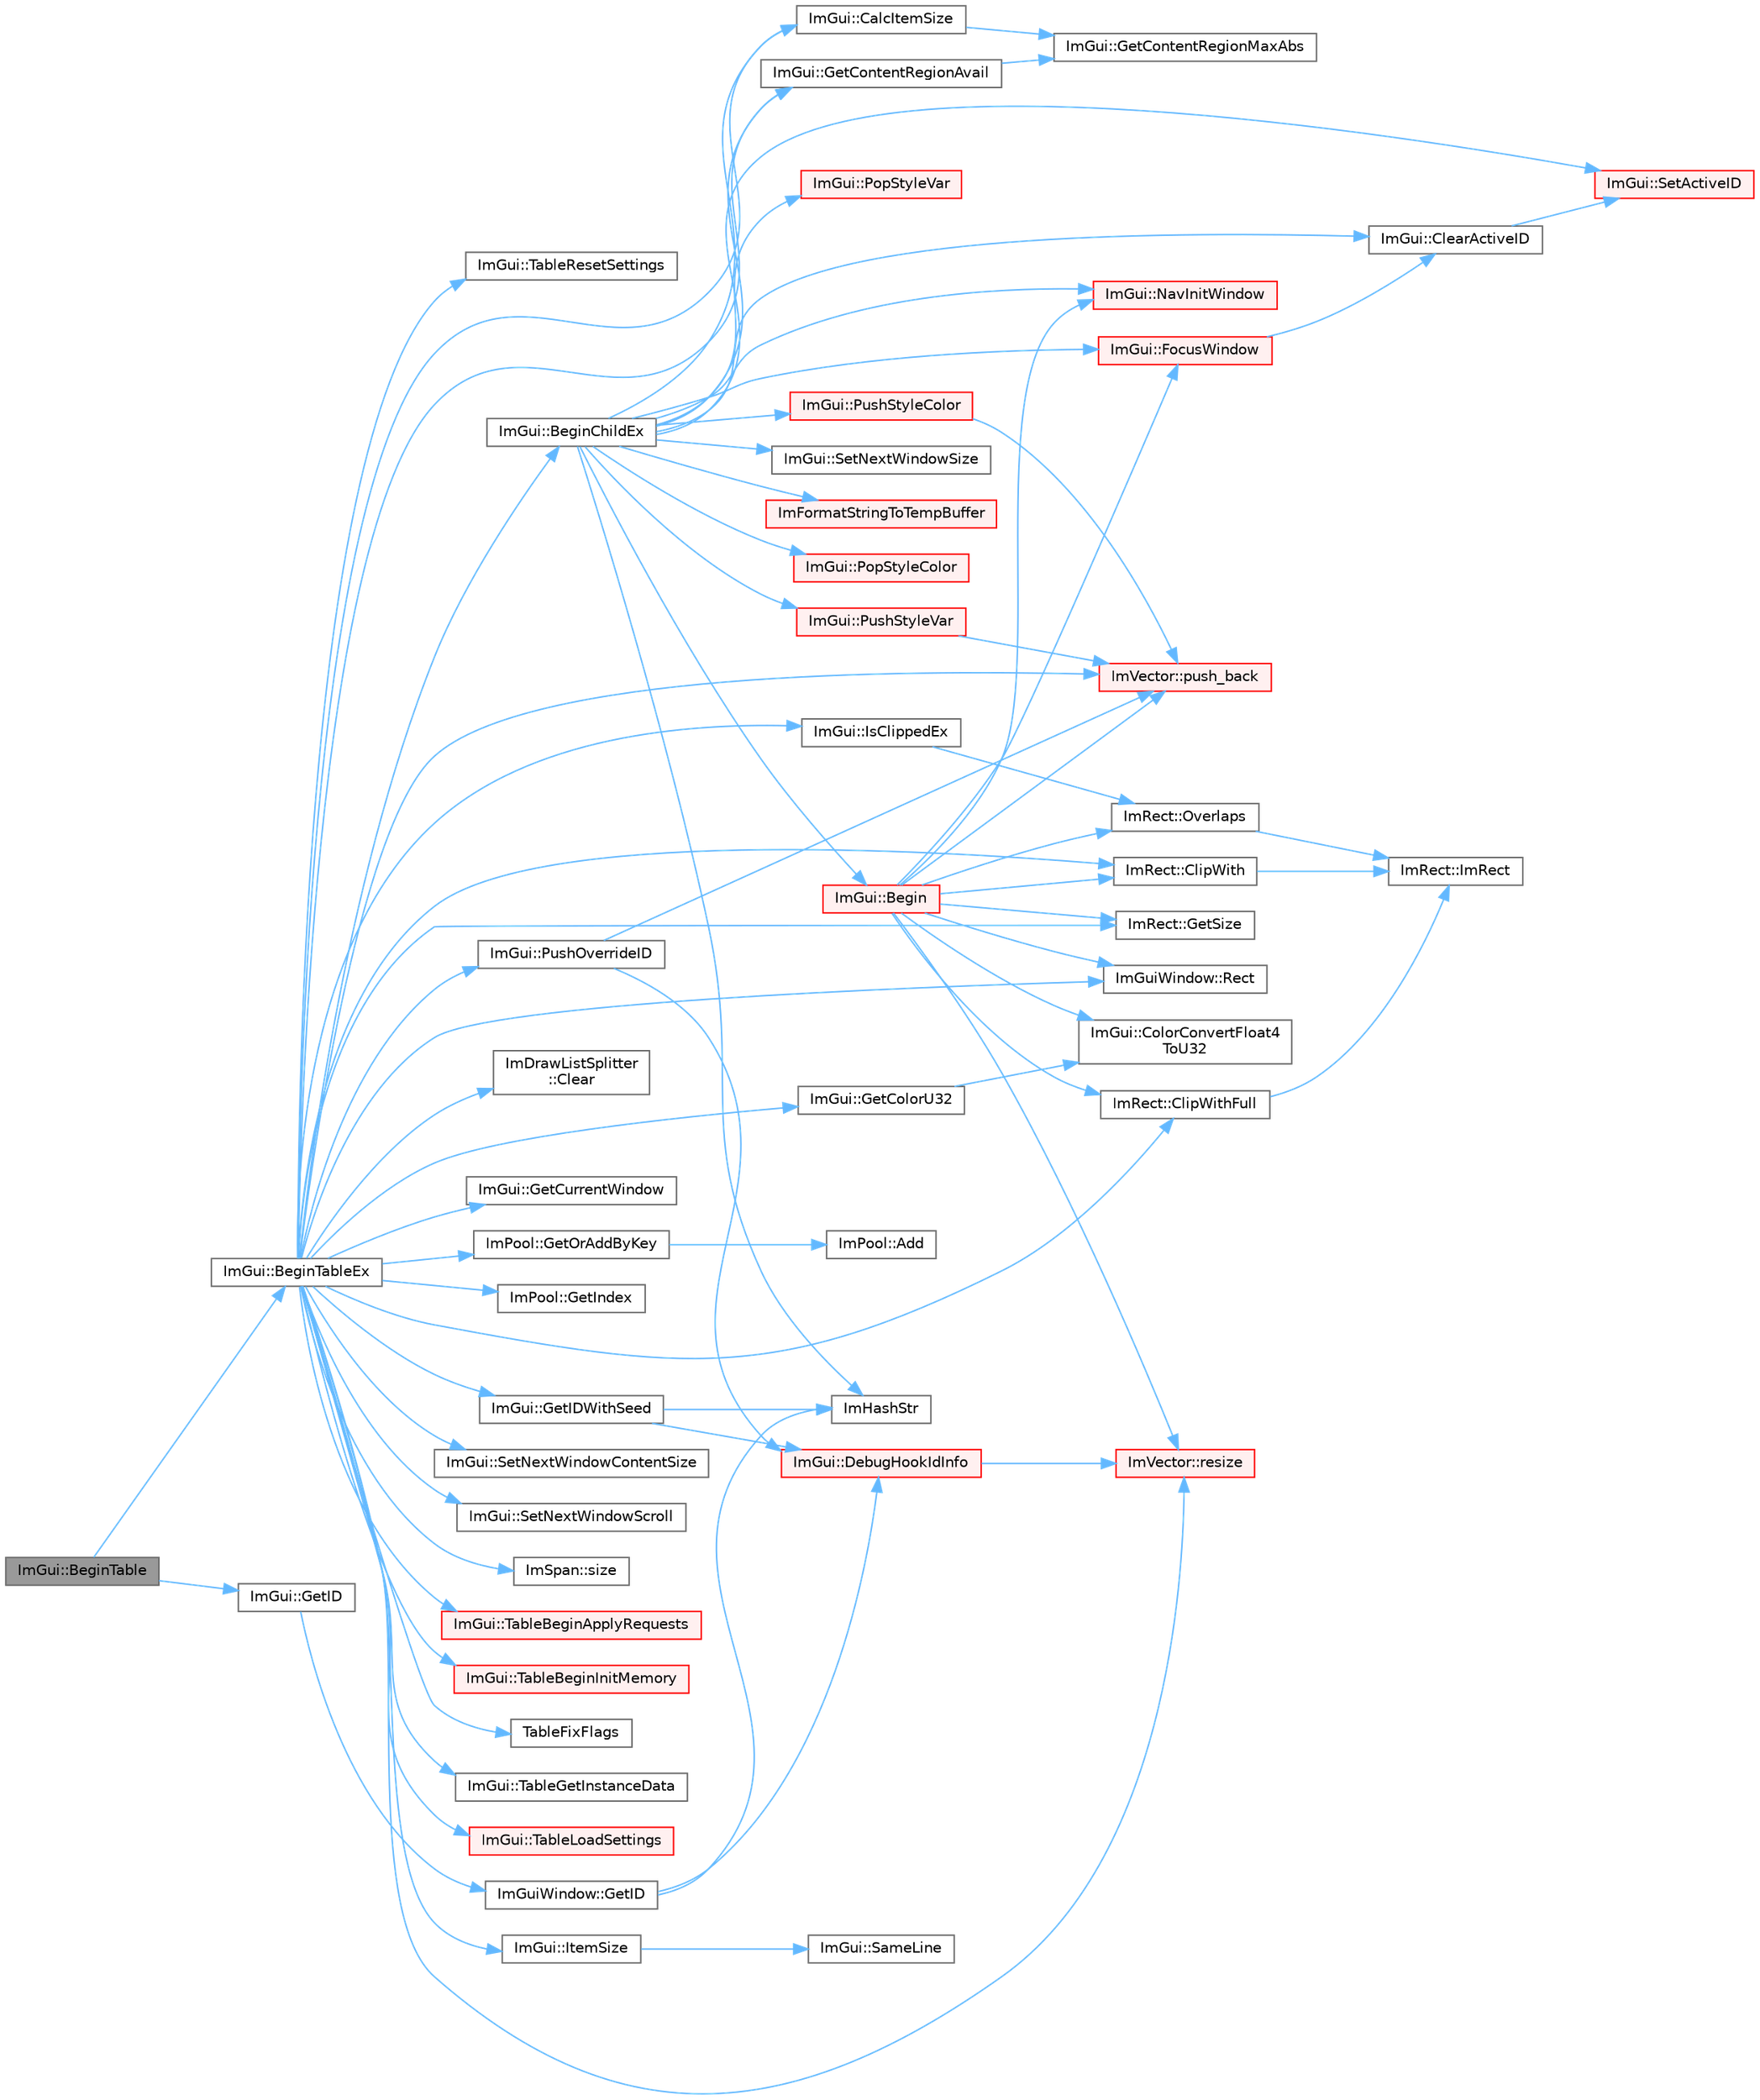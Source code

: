 digraph "ImGui::BeginTable"
{
 // LATEX_PDF_SIZE
  bgcolor="transparent";
  edge [fontname=Helvetica,fontsize=10,labelfontname=Helvetica,labelfontsize=10];
  node [fontname=Helvetica,fontsize=10,shape=box,height=0.2,width=0.4];
  rankdir="LR";
  Node1 [id="Node000001",label="ImGui::BeginTable",height=0.2,width=0.4,color="gray40", fillcolor="grey60", style="filled", fontcolor="black",tooltip=" "];
  Node1 -> Node2 [id="edge1_Node000001_Node000002",color="steelblue1",style="solid",tooltip=" "];
  Node2 [id="Node000002",label="ImGui::BeginTableEx",height=0.2,width=0.4,color="grey40", fillcolor="white", style="filled",URL="$namespace_im_gui.html#a28046a30716afeb7738a82a5b19044ca",tooltip=" "];
  Node2 -> Node3 [id="edge2_Node000002_Node000003",color="steelblue1",style="solid",tooltip=" "];
  Node3 [id="Node000003",label="ImGui::BeginChildEx",height=0.2,width=0.4,color="grey40", fillcolor="white", style="filled",URL="$namespace_im_gui.html#ac36ecce0443f0b45a48484d85f653ae2",tooltip=" "];
  Node3 -> Node4 [id="edge3_Node000003_Node000004",color="steelblue1",style="solid",tooltip=" "];
  Node4 [id="Node000004",label="ImGui::Begin",height=0.2,width=0.4,color="red", fillcolor="#FFF0F0", style="filled",URL="$namespace_im_gui.html#a581e58db0bc930bafa4a5d23093a2b99",tooltip=" "];
  Node4 -> Node8 [id="edge4_Node000004_Node000008",color="steelblue1",style="solid",tooltip=" "];
  Node8 [id="Node000008",label="ImRect::ClipWith",height=0.2,width=0.4,color="grey40", fillcolor="white", style="filled",URL="$struct_im_rect.html#ac02d5cf6ce0358aea9ed9df43d368f3f",tooltip=" "];
  Node8 -> Node9 [id="edge5_Node000008_Node000009",color="steelblue1",style="solid",tooltip=" "];
  Node9 [id="Node000009",label="ImRect::ImRect",height=0.2,width=0.4,color="grey40", fillcolor="white", style="filled",URL="$struct_im_rect.html#a1e9548c8a334dfd32eaf4d399aa740e9",tooltip=" "];
  Node4 -> Node10 [id="edge6_Node000004_Node000010",color="steelblue1",style="solid",tooltip=" "];
  Node10 [id="Node000010",label="ImRect::ClipWithFull",height=0.2,width=0.4,color="grey40", fillcolor="white", style="filled",URL="$struct_im_rect.html#a32a5aaca4161b5ffa3f352d293a449ff",tooltip=" "];
  Node10 -> Node9 [id="edge7_Node000010_Node000009",color="steelblue1",style="solid",tooltip=" "];
  Node4 -> Node11 [id="edge8_Node000004_Node000011",color="steelblue1",style="solid",tooltip=" "];
  Node11 [id="Node000011",label="ImGui::ColorConvertFloat4\lToU32",height=0.2,width=0.4,color="grey40", fillcolor="white", style="filled",URL="$namespace_im_gui.html#abe2691de0b1a71c774ab24cc91564a94",tooltip=" "];
  Node4 -> Node39 [id="edge9_Node000004_Node000039",color="steelblue1",style="solid",tooltip=" "];
  Node39 [id="Node000039",label="ImGui::FocusWindow",height=0.2,width=0.4,color="red", fillcolor="#FFF0F0", style="filled",URL="$namespace_im_gui.html#a27aa6f2f3aa11778c6d023b1b223f262",tooltip=" "];
  Node39 -> Node46 [id="edge10_Node000039_Node000046",color="steelblue1",style="solid",tooltip=" "];
  Node46 [id="Node000046",label="ImGui::ClearActiveID",height=0.2,width=0.4,color="grey40", fillcolor="white", style="filled",URL="$namespace_im_gui.html#a17ff60ad1e2669130ac38a04d16eb354",tooltip=" "];
  Node46 -> Node47 [id="edge11_Node000046_Node000047",color="steelblue1",style="solid",tooltip=" "];
  Node47 [id="Node000047",label="ImGui::SetActiveID",height=0.2,width=0.4,color="red", fillcolor="#FFF0F0", style="filled",URL="$namespace_im_gui.html#a27b8ace13a8c421ee8405f0cbebe4ead",tooltip=" "];
  Node4 -> Node62 [id="edge12_Node000004_Node000062",color="steelblue1",style="solid",tooltip=" "];
  Node62 [id="Node000062",label="ImRect::GetSize",height=0.2,width=0.4,color="grey40", fillcolor="white", style="filled",URL="$struct_im_rect.html#ae459d9c50003058cfb34519a571aaf33",tooltip=" "];
  Node4 -> Node71 [id="edge13_Node000004_Node000071",color="steelblue1",style="solid",tooltip=" "];
  Node71 [id="Node000071",label="ImGui::NavInitWindow",height=0.2,width=0.4,color="red", fillcolor="#FFF0F0", style="filled",URL="$namespace_im_gui.html#ae46a79d836c4b223c7030ea432e3ec15",tooltip=" "];
  Node4 -> Node74 [id="edge14_Node000004_Node000074",color="steelblue1",style="solid",tooltip=" "];
  Node74 [id="Node000074",label="ImRect::Overlaps",height=0.2,width=0.4,color="grey40", fillcolor="white", style="filled",URL="$struct_im_rect.html#a0af3bade3781e5e7c6afdf71ccfb0d43",tooltip=" "];
  Node74 -> Node9 [id="edge15_Node000074_Node000009",color="steelblue1",style="solid",tooltip=" "];
  Node4 -> Node58 [id="edge16_Node000004_Node000058",color="steelblue1",style="solid",tooltip=" "];
  Node58 [id="Node000058",label="ImVector::push_back",height=0.2,width=0.4,color="red", fillcolor="#FFF0F0", style="filled",URL="$struct_im_vector.html#aab5df48e0711a48bd12f3206e08c4108",tooltip=" "];
  Node4 -> Node82 [id="edge17_Node000004_Node000082",color="steelblue1",style="solid",tooltip=" "];
  Node82 [id="Node000082",label="ImGuiWindow::Rect",height=0.2,width=0.4,color="grey40", fillcolor="white", style="filled",URL="$struct_im_gui_window.html#a147da28bf5d167cbe0a363c4a578dea1",tooltip=" "];
  Node4 -> Node49 [id="edge18_Node000004_Node000049",color="steelblue1",style="solid",tooltip=" "];
  Node49 [id="Node000049",label="ImVector::resize",height=0.2,width=0.4,color="red", fillcolor="#FFF0F0", style="filled",URL="$struct_im_vector.html#ac371dd62e56ae486b1a5038cf07eee56",tooltip=" "];
  Node3 -> Node95 [id="edge19_Node000003_Node000095",color="steelblue1",style="solid",tooltip=" "];
  Node95 [id="Node000095",label="ImGui::CalcItemSize",height=0.2,width=0.4,color="grey40", fillcolor="white", style="filled",URL="$namespace_im_gui.html#acaef0497f7982dd98bf215e50129cd9b",tooltip=" "];
  Node95 -> Node96 [id="edge20_Node000095_Node000096",color="steelblue1",style="solid",tooltip=" "];
  Node96 [id="Node000096",label="ImGui::GetContentRegionMaxAbs",height=0.2,width=0.4,color="grey40", fillcolor="white", style="filled",URL="$namespace_im_gui.html#adc4d9b0d735ffae1f1598c4df038024c",tooltip=" "];
  Node3 -> Node46 [id="edge21_Node000003_Node000046",color="steelblue1",style="solid",tooltip=" "];
  Node3 -> Node39 [id="edge22_Node000003_Node000039",color="steelblue1",style="solid",tooltip=" "];
  Node3 -> Node97 [id="edge23_Node000003_Node000097",color="steelblue1",style="solid",tooltip=" "];
  Node97 [id="Node000097",label="ImGui::GetContentRegionAvail",height=0.2,width=0.4,color="grey40", fillcolor="white", style="filled",URL="$namespace_im_gui.html#a410c8e19b2fea8b52746ca11b3930301",tooltip=" "];
  Node97 -> Node96 [id="edge24_Node000097_Node000096",color="steelblue1",style="solid",tooltip=" "];
  Node3 -> Node98 [id="edge25_Node000003_Node000098",color="steelblue1",style="solid",tooltip=" "];
  Node98 [id="Node000098",label="ImFormatStringToTempBuffer",height=0.2,width=0.4,color="red", fillcolor="#FFF0F0", style="filled",URL="$imgui_8cpp.html#a4f6d9c1be5c114ebb7b9400d2747bd37",tooltip=" "];
  Node3 -> Node38 [id="edge26_Node000003_Node000038",color="steelblue1",style="solid",tooltip=" "];
  Node38 [id="Node000038",label="ImHashStr",height=0.2,width=0.4,color="grey40", fillcolor="white", style="filled",URL="$imgui_8cpp.html#ab6659b5d67f7a3369e099ce890e12223",tooltip=" "];
  Node3 -> Node71 [id="edge27_Node000003_Node000071",color="steelblue1",style="solid",tooltip=" "];
  Node3 -> Node101 [id="edge28_Node000003_Node000101",color="steelblue1",style="solid",tooltip=" "];
  Node101 [id="Node000101",label="ImGui::PopStyleColor",height=0.2,width=0.4,color="red", fillcolor="#FFF0F0", style="filled",URL="$namespace_im_gui.html#a9795f730b4043a98b6254738d86efcdc",tooltip=" "];
  Node3 -> Node103 [id="edge29_Node000003_Node000103",color="steelblue1",style="solid",tooltip=" "];
  Node103 [id="Node000103",label="ImGui::PopStyleVar",height=0.2,width=0.4,color="red", fillcolor="#FFF0F0", style="filled",URL="$namespace_im_gui.html#a14116e57d81e326adef2a702e65781d4",tooltip=" "];
  Node3 -> Node106 [id="edge30_Node000003_Node000106",color="steelblue1",style="solid",tooltip=" "];
  Node106 [id="Node000106",label="ImGui::PushStyleColor",height=0.2,width=0.4,color="red", fillcolor="#FFF0F0", style="filled",URL="$namespace_im_gui.html#a77ee84afb636e05eb4b2d6eeddcc2aa8",tooltip=" "];
  Node106 -> Node58 [id="edge31_Node000106_Node000058",color="steelblue1",style="solid",tooltip=" "];
  Node3 -> Node108 [id="edge32_Node000003_Node000108",color="steelblue1",style="solid",tooltip=" "];
  Node108 [id="Node000108",label="ImGui::PushStyleVar",height=0.2,width=0.4,color="red", fillcolor="#FFF0F0", style="filled",URL="$namespace_im_gui.html#aab3f43009094462cf2a5eb554785949b",tooltip=" "];
  Node108 -> Node58 [id="edge33_Node000108_Node000058",color="steelblue1",style="solid",tooltip=" "];
  Node3 -> Node47 [id="edge34_Node000003_Node000047",color="steelblue1",style="solid",tooltip=" "];
  Node3 -> Node109 [id="edge35_Node000003_Node000109",color="steelblue1",style="solid",tooltip=" "];
  Node109 [id="Node000109",label="ImGui::SetNextWindowSize",height=0.2,width=0.4,color="grey40", fillcolor="white", style="filled",URL="$namespace_im_gui.html#ab33717bb71ef5e393ae18656fc6b229d",tooltip=" "];
  Node2 -> Node95 [id="edge36_Node000002_Node000095",color="steelblue1",style="solid",tooltip=" "];
  Node2 -> Node110 [id="edge37_Node000002_Node000110",color="steelblue1",style="solid",tooltip=" "];
  Node110 [id="Node000110",label="ImDrawListSplitter\l::Clear",height=0.2,width=0.4,color="grey40", fillcolor="white", style="filled",URL="$struct_im_draw_list_splitter.html#ac6865e5a2f180419fa282b681bf08c9c",tooltip=" "];
  Node2 -> Node8 [id="edge38_Node000002_Node000008",color="steelblue1",style="solid",tooltip=" "];
  Node2 -> Node10 [id="edge39_Node000002_Node000010",color="steelblue1",style="solid",tooltip=" "];
  Node2 -> Node111 [id="edge40_Node000002_Node000111",color="steelblue1",style="solid",tooltip=" "];
  Node111 [id="Node000111",label="ImGui::GetColorU32",height=0.2,width=0.4,color="grey40", fillcolor="white", style="filled",URL="$namespace_im_gui.html#a0de2d9bd347d9866511eb8d014e62556",tooltip=" "];
  Node111 -> Node11 [id="edge41_Node000111_Node000011",color="steelblue1",style="solid",tooltip=" "];
  Node2 -> Node97 [id="edge42_Node000002_Node000097",color="steelblue1",style="solid",tooltip=" "];
  Node2 -> Node76 [id="edge43_Node000002_Node000076",color="steelblue1",style="solid",tooltip=" "];
  Node76 [id="Node000076",label="ImGui::GetCurrentWindow",height=0.2,width=0.4,color="grey40", fillcolor="white", style="filled",URL="$namespace_im_gui.html#ac452417b5004ca16a814a72cff153526",tooltip=" "];
  Node2 -> Node112 [id="edge44_Node000002_Node000112",color="steelblue1",style="solid",tooltip=" "];
  Node112 [id="Node000112",label="ImGui::GetIDWithSeed",height=0.2,width=0.4,color="grey40", fillcolor="white", style="filled",URL="$namespace_im_gui.html#ab3bf101308fe641abc549bda537158f5",tooltip=" "];
  Node112 -> Node113 [id="edge45_Node000112_Node000113",color="steelblue1",style="solid",tooltip=" "];
  Node113 [id="Node000113",label="ImGui::DebugHookIdInfo",height=0.2,width=0.4,color="red", fillcolor="#FFF0F0", style="filled",URL="$namespace_im_gui.html#a5487269f4cb9fb809fd3e797411ed2d7",tooltip=" "];
  Node113 -> Node49 [id="edge46_Node000113_Node000049",color="steelblue1",style="solid",tooltip=" "];
  Node112 -> Node38 [id="edge47_Node000112_Node000038",color="steelblue1",style="solid",tooltip=" "];
  Node2 -> Node115 [id="edge48_Node000002_Node000115",color="steelblue1",style="solid",tooltip=" "];
  Node115 [id="Node000115",label="ImPool::GetIndex",height=0.2,width=0.4,color="grey40", fillcolor="white", style="filled",URL="$struct_im_pool.html#a3e683876ebd44c7f6f098851ee522870",tooltip=" "];
  Node2 -> Node116 [id="edge49_Node000002_Node000116",color="steelblue1",style="solid",tooltip=" "];
  Node116 [id="Node000116",label="ImPool::GetOrAddByKey",height=0.2,width=0.4,color="grey40", fillcolor="white", style="filled",URL="$struct_im_pool.html#a47973a2eac8e4c06ef369ac02d23f4e5",tooltip=" "];
  Node116 -> Node117 [id="edge50_Node000116_Node000117",color="steelblue1",style="solid",tooltip=" "];
  Node117 [id="Node000117",label="ImPool::Add",height=0.2,width=0.4,color="grey40", fillcolor="white", style="filled",URL="$struct_im_pool.html#a39f9b742304d164c4298031537c1b09c",tooltip=" "];
  Node2 -> Node62 [id="edge51_Node000002_Node000062",color="steelblue1",style="solid",tooltip=" "];
  Node2 -> Node118 [id="edge52_Node000002_Node000118",color="steelblue1",style="solid",tooltip=" "];
  Node118 [id="Node000118",label="ImGui::IsClippedEx",height=0.2,width=0.4,color="grey40", fillcolor="white", style="filled",URL="$namespace_im_gui.html#a7c21c85f5c95aa4ce6c2bd28bb980d44",tooltip=" "];
  Node118 -> Node74 [id="edge53_Node000118_Node000074",color="steelblue1",style="solid",tooltip=" "];
  Node2 -> Node119 [id="edge54_Node000002_Node000119",color="steelblue1",style="solid",tooltip=" "];
  Node119 [id="Node000119",label="ImGui::ItemSize",height=0.2,width=0.4,color="grey40", fillcolor="white", style="filled",URL="$namespace_im_gui.html#aeeb1ec6ae6548173dbf813e7df538c48",tooltip=" "];
  Node119 -> Node120 [id="edge55_Node000119_Node000120",color="steelblue1",style="solid",tooltip=" "];
  Node120 [id="Node000120",label="ImGui::SameLine",height=0.2,width=0.4,color="grey40", fillcolor="white", style="filled",URL="$namespace_im_gui.html#a2991c91e94f3b77a0c3411f4f3aa348e",tooltip=" "];
  Node2 -> Node58 [id="edge56_Node000002_Node000058",color="steelblue1",style="solid",tooltip=" "];
  Node2 -> Node121 [id="edge57_Node000002_Node000121",color="steelblue1",style="solid",tooltip=" "];
  Node121 [id="Node000121",label="ImGui::PushOverrideID",height=0.2,width=0.4,color="grey40", fillcolor="white", style="filled",URL="$namespace_im_gui.html#acff64eb876d279cfe1cc6129ccd19930",tooltip=" "];
  Node121 -> Node113 [id="edge58_Node000121_Node000113",color="steelblue1",style="solid",tooltip=" "];
  Node121 -> Node58 [id="edge59_Node000121_Node000058",color="steelblue1",style="solid",tooltip=" "];
  Node2 -> Node82 [id="edge60_Node000002_Node000082",color="steelblue1",style="solid",tooltip=" "];
  Node2 -> Node49 [id="edge61_Node000002_Node000049",color="steelblue1",style="solid",tooltip=" "];
  Node2 -> Node122 [id="edge62_Node000002_Node000122",color="steelblue1",style="solid",tooltip=" "];
  Node122 [id="Node000122",label="ImGui::SetNextWindowContentSize",height=0.2,width=0.4,color="grey40", fillcolor="white", style="filled",URL="$namespace_im_gui.html#aae55a58c38d8e84b10eb1e8b1531372d",tooltip=" "];
  Node2 -> Node123 [id="edge63_Node000002_Node000123",color="steelblue1",style="solid",tooltip=" "];
  Node123 [id="Node000123",label="ImGui::SetNextWindowScroll",height=0.2,width=0.4,color="grey40", fillcolor="white", style="filled",URL="$namespace_im_gui.html#a35141137f969aced6eb213bcaa5ff623",tooltip=" "];
  Node2 -> Node124 [id="edge64_Node000002_Node000124",color="steelblue1",style="solid",tooltip=" "];
  Node124 [id="Node000124",label="ImSpan::size",height=0.2,width=0.4,color="grey40", fillcolor="white", style="filled",URL="$struct_im_span.html#a88270b885861b27640003f6a8a3effa0",tooltip=" "];
  Node2 -> Node125 [id="edge65_Node000002_Node000125",color="steelblue1",style="solid",tooltip=" "];
  Node125 [id="Node000125",label="ImGui::TableBeginApplyRequests",height=0.2,width=0.4,color="red", fillcolor="#FFF0F0", style="filled",URL="$namespace_im_gui.html#af4446a9e8b44157047d089fe4f0c738d",tooltip=" "];
  Node2 -> Node129 [id="edge66_Node000002_Node000129",color="steelblue1",style="solid",tooltip=" "];
  Node129 [id="Node000129",label="ImGui::TableBeginInitMemory",height=0.2,width=0.4,color="red", fillcolor="#FFF0F0", style="filled",URL="$namespace_im_gui.html#a41533f5f77df0241f9f4aaa17d01a0d7",tooltip=" "];
  Node2 -> Node138 [id="edge67_Node000002_Node000138",color="steelblue1",style="solid",tooltip=" "];
  Node138 [id="Node000138",label="TableFixFlags",height=0.2,width=0.4,color="grey40", fillcolor="white", style="filled",URL="$imgui__tables_8cpp.html#af637396d73d2cb591c8f868648676d7e",tooltip=" "];
  Node2 -> Node139 [id="edge68_Node000002_Node000139",color="steelblue1",style="solid",tooltip=" "];
  Node139 [id="Node000139",label="ImGui::TableGetInstanceData",height=0.2,width=0.4,color="grey40", fillcolor="white", style="filled",URL="$namespace_im_gui.html#aaf5b122b1f088db308b44508c240b05f",tooltip=" "];
  Node2 -> Node140 [id="edge69_Node000002_Node000140",color="steelblue1",style="solid",tooltip=" "];
  Node140 [id="Node000140",label="ImGui::TableLoadSettings",height=0.2,width=0.4,color="red", fillcolor="#FFF0F0", style="filled",URL="$namespace_im_gui.html#a9dbe18a196cc7e70f84cecfcb3b45c1b",tooltip=" "];
  Node2 -> Node150 [id="edge70_Node000002_Node000150",color="steelblue1",style="solid",tooltip=" "];
  Node150 [id="Node000150",label="ImGui::TableResetSettings",height=0.2,width=0.4,color="grey40", fillcolor="white", style="filled",URL="$namespace_im_gui.html#a068e3709ba63913c45a2c3177f511425",tooltip=" "];
  Node1 -> Node151 [id="edge71_Node000001_Node000151",color="steelblue1",style="solid",tooltip=" "];
  Node151 [id="Node000151",label="ImGui::GetID",height=0.2,width=0.4,color="grey40", fillcolor="white", style="filled",URL="$namespace_im_gui.html#a3329b04bd4235e90ad9deb00ffb38ae4",tooltip=" "];
  Node151 -> Node152 [id="edge72_Node000151_Node000152",color="steelblue1",style="solid",tooltip=" "];
  Node152 [id="Node000152",label="ImGuiWindow::GetID",height=0.2,width=0.4,color="grey40", fillcolor="white", style="filled",URL="$struct_im_gui_window.html#a66400a63bc0b54d7d29e08d1b1b1a42b",tooltip=" "];
  Node152 -> Node113 [id="edge73_Node000152_Node000113",color="steelblue1",style="solid",tooltip=" "];
  Node152 -> Node38 [id="edge74_Node000152_Node000038",color="steelblue1",style="solid",tooltip=" "];
}
